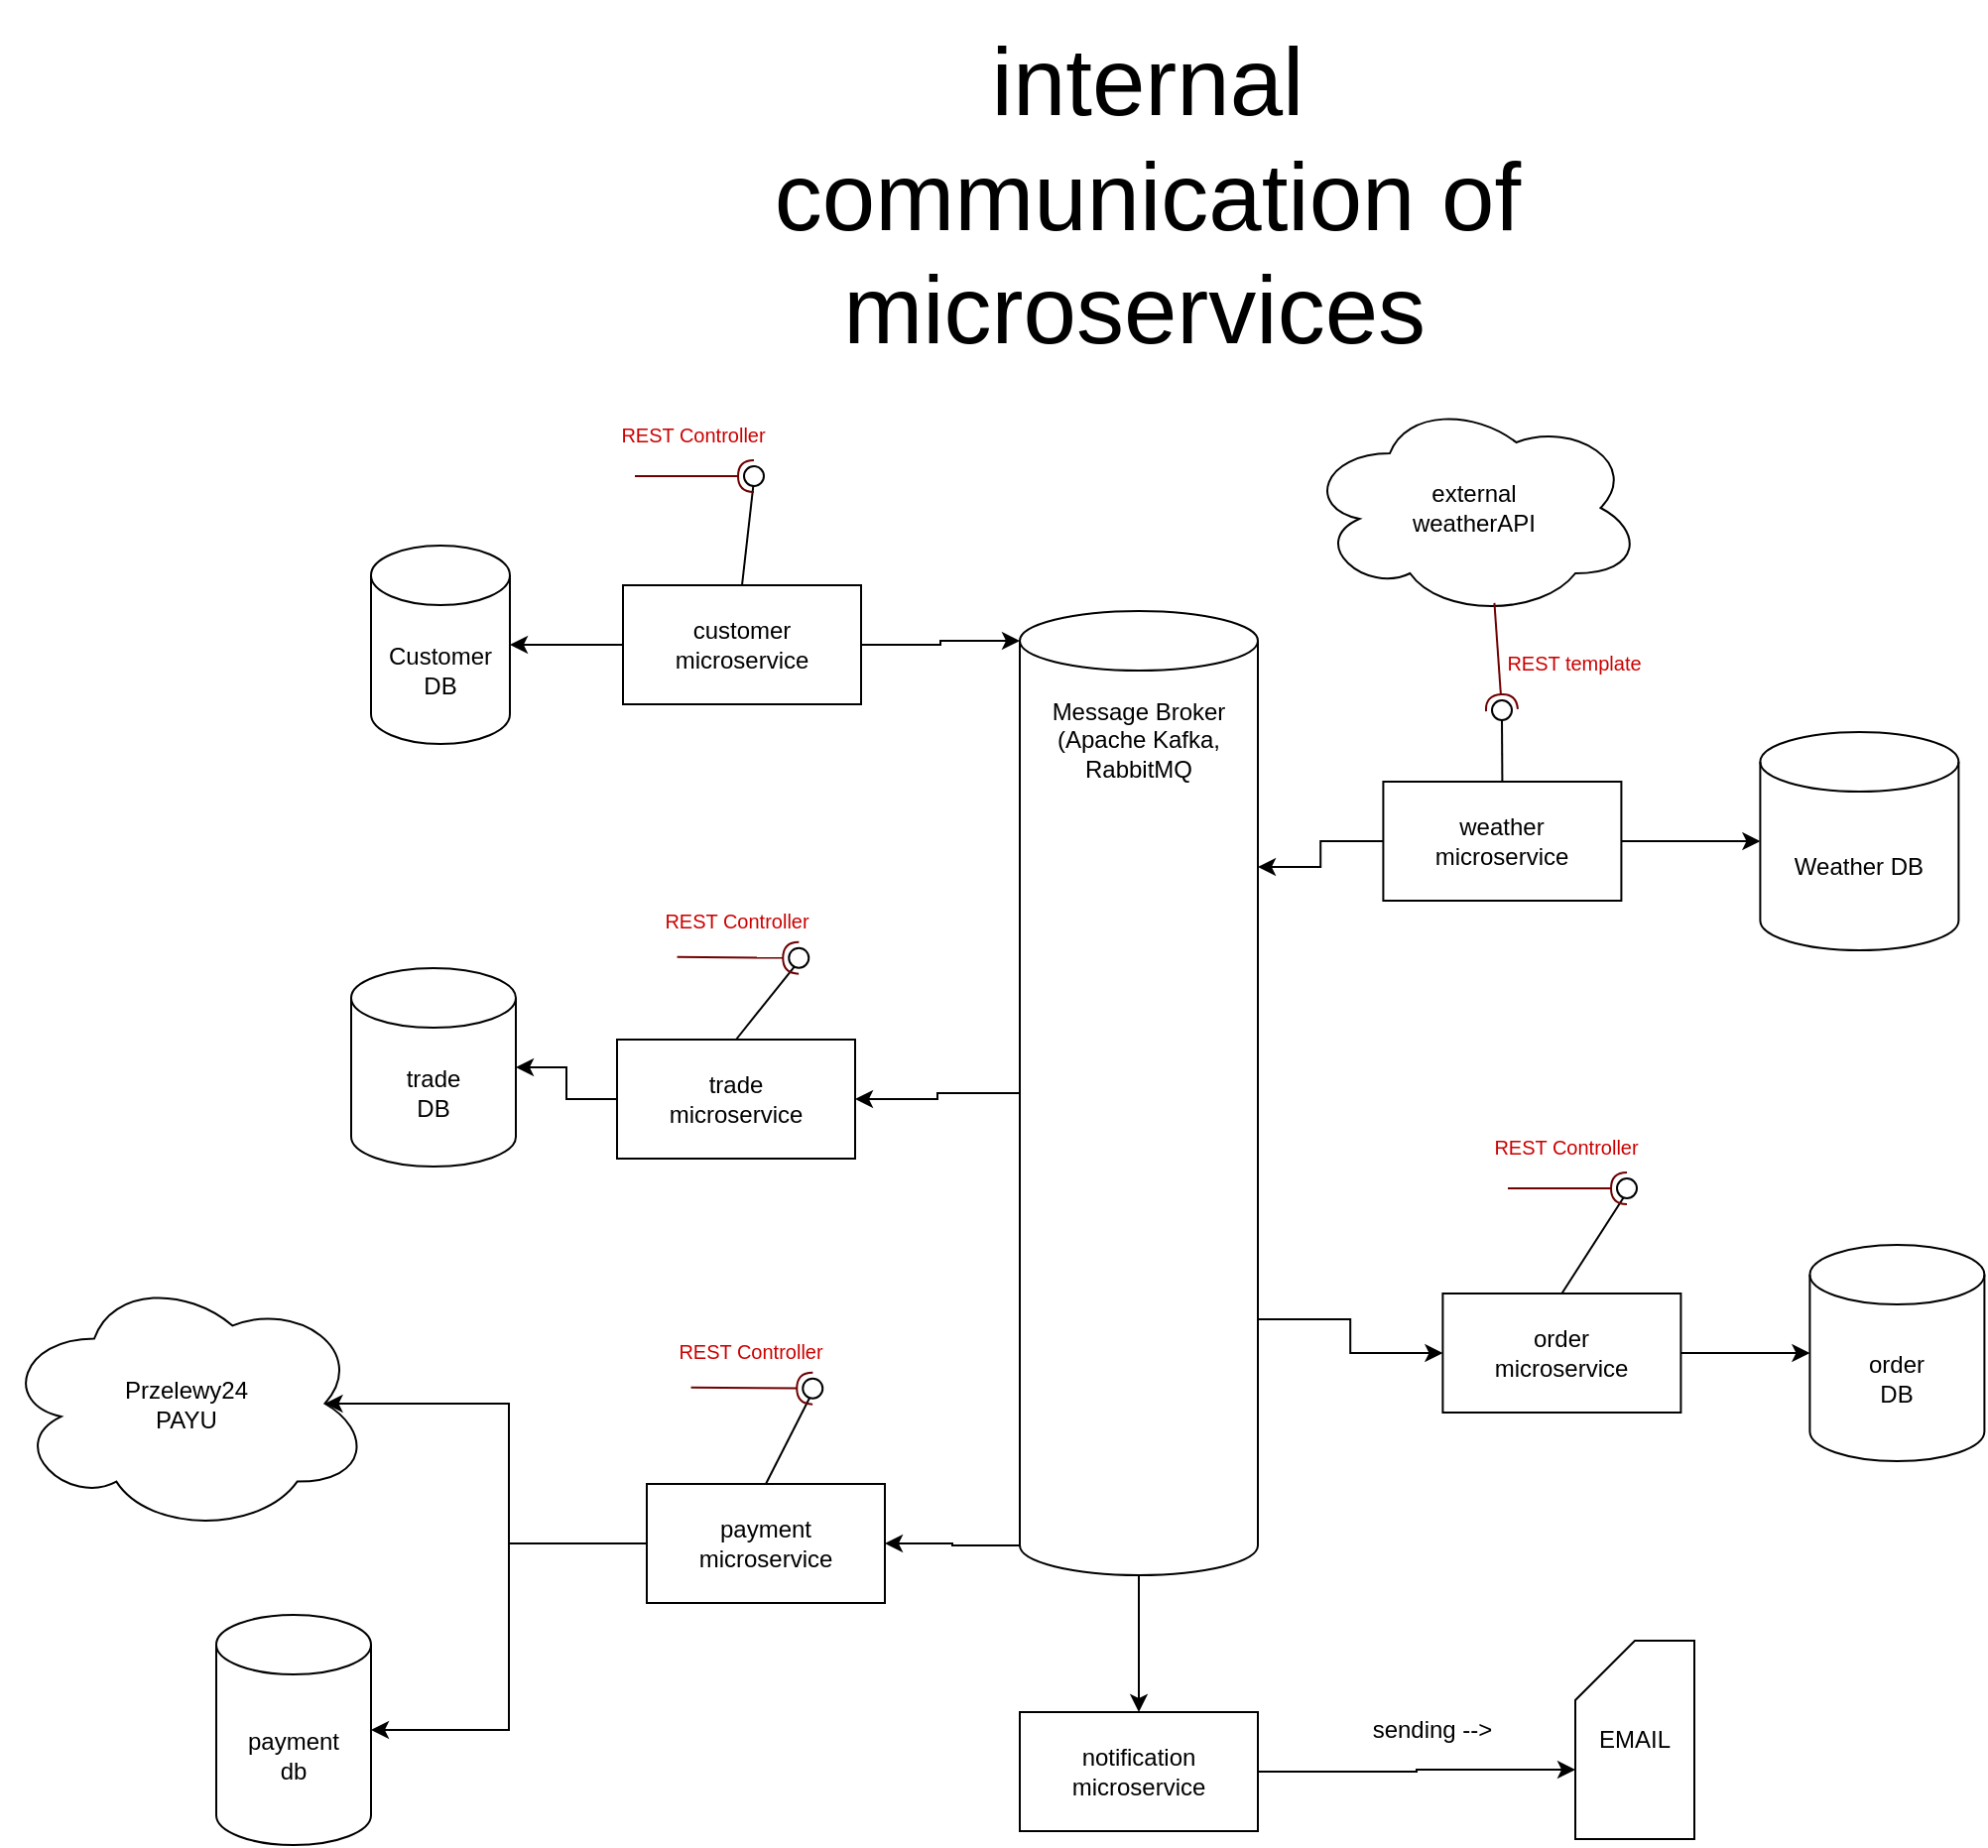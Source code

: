 <mxfile version="20.5.3" type="embed"><diagram id="23iRSUPoRavnBvh4doch" name="Page-1"><mxGraphModel dx="-102" dy="661" grid="0" gridSize="10" guides="1" tooltips="1" connect="1" arrows="1" fold="1" page="0" pageScale="1" pageWidth="827" pageHeight="1169" math="0" shadow="0"><root><mxCell id="0"/><mxCell id="1" parent="0"/><mxCell id="22" style="edgeStyle=orthogonalEdgeStyle;rounded=0;orthogonalLoop=1;jettySize=auto;html=1;exitX=0;exitY=0.5;exitDx=0;exitDy=0;" edge="1" parent="1" source="3" target="16"><mxGeometry relative="1" as="geometry"/></mxCell><mxCell id="23" style="edgeStyle=orthogonalEdgeStyle;rounded=0;orthogonalLoop=1;jettySize=auto;html=1;exitX=1;exitY=0.5;exitDx=0;exitDy=0;entryX=0;entryY=0;entryDx=0;entryDy=15;entryPerimeter=0;" edge="1" parent="1" source="3" target="20"><mxGeometry relative="1" as="geometry"/></mxCell><mxCell id="3" value="customer&lt;br&gt;microservice" style="rounded=0;whiteSpace=wrap;html=1;" vertex="1" parent="1"><mxGeometry x="860" y="67" width="120" height="60" as="geometry"/></mxCell><mxCell id="38" style="edgeStyle=orthogonalEdgeStyle;rounded=0;orthogonalLoop=1;jettySize=auto;html=1;exitX=1;exitY=0.5;exitDx=0;exitDy=0;entryX=0;entryY=0;entryDx=0;entryDy=65;entryPerimeter=0;" edge="1" parent="1" source="4" target="27"><mxGeometry relative="1" as="geometry"/></mxCell><mxCell id="4" value="notification&lt;br&gt;microservice" style="rounded=0;whiteSpace=wrap;html=1;" vertex="1" parent="1"><mxGeometry x="1060" y="635" width="120" height="60" as="geometry"/></mxCell><mxCell id="52" style="edgeStyle=orthogonalEdgeStyle;rounded=0;orthogonalLoop=1;jettySize=auto;html=1;exitX=1;exitY=0.5;exitDx=0;exitDy=0;" edge="1" parent="1" source="5" target="51"><mxGeometry relative="1" as="geometry"/></mxCell><mxCell id="5" value="order&lt;br&gt;microservice" style="rounded=0;whiteSpace=wrap;html=1;" vertex="1" parent="1"><mxGeometry x="1273.2" y="424" width="120" height="60" as="geometry"/></mxCell><mxCell id="47" style="edgeStyle=orthogonalEdgeStyle;rounded=0;orthogonalLoop=1;jettySize=auto;html=1;exitX=0;exitY=0.5;exitDx=0;exitDy=0;entryX=0.875;entryY=0.5;entryDx=0;entryDy=0;entryPerimeter=0;" edge="1" parent="1" source="6" target="46"><mxGeometry relative="1" as="geometry"/></mxCell><mxCell id="49" style="edgeStyle=orthogonalEdgeStyle;rounded=0;orthogonalLoop=1;jettySize=auto;html=1;exitX=0;exitY=0.5;exitDx=0;exitDy=0;entryX=1;entryY=0.5;entryDx=0;entryDy=0;entryPerimeter=0;" edge="1" parent="1" source="6" target="48"><mxGeometry relative="1" as="geometry"/></mxCell><mxCell id="6" value="payment&lt;br&gt;microservice" style="rounded=0;whiteSpace=wrap;html=1;" vertex="1" parent="1"><mxGeometry x="872" y="520" width="120" height="60" as="geometry"/></mxCell><mxCell id="42" style="edgeStyle=orthogonalEdgeStyle;rounded=0;orthogonalLoop=1;jettySize=auto;html=1;exitX=0;exitY=0.5;exitDx=0;exitDy=0;" edge="1" parent="1" source="7" target="41"><mxGeometry relative="1" as="geometry"/></mxCell><mxCell id="7" value="trade&lt;br&gt;microservice" style="rounded=0;whiteSpace=wrap;html=1;" vertex="1" parent="1"><mxGeometry x="857" y="296" width="120" height="60" as="geometry"/></mxCell><mxCell id="35" style="edgeStyle=orthogonalEdgeStyle;rounded=0;orthogonalLoop=1;jettySize=auto;html=1;exitX=1;exitY=0.5;exitDx=0;exitDy=0;entryX=0;entryY=0.5;entryDx=0;entryDy=0;entryPerimeter=0;" edge="1" parent="1" source="8" target="34"><mxGeometry relative="1" as="geometry"/></mxCell><mxCell id="37" style="edgeStyle=orthogonalEdgeStyle;rounded=0;orthogonalLoop=1;jettySize=auto;html=1;exitX=0;exitY=0.5;exitDx=0;exitDy=0;entryX=1;entryY=0;entryDx=0;entryDy=129;entryPerimeter=0;" edge="1" parent="1" source="8" target="20"><mxGeometry relative="1" as="geometry"><mxPoint x="1243" y="246" as="targetPoint"/></mxGeometry></mxCell><mxCell id="8" value="weather&lt;br&gt;microservice" style="rounded=0;whiteSpace=wrap;html=1;" vertex="1" parent="1"><mxGeometry x="1243.2" y="166" width="120" height="60" as="geometry"/></mxCell><mxCell id="16" value="Customer DB" style="shape=cylinder3;whiteSpace=wrap;html=1;boundedLbl=1;backgroundOutline=1;size=15;" vertex="1" parent="1"><mxGeometry x="733" y="47" width="70" height="100" as="geometry"/></mxCell><mxCell id="24" style="edgeStyle=orthogonalEdgeStyle;rounded=0;orthogonalLoop=1;jettySize=auto;html=1;exitX=0.5;exitY=1;exitDx=0;exitDy=0;exitPerimeter=0;" edge="1" parent="1" source="20" target="4"><mxGeometry relative="1" as="geometry"/></mxCell><mxCell id="40" style="edgeStyle=orthogonalEdgeStyle;rounded=0;orthogonalLoop=1;jettySize=auto;html=1;exitX=0;exitY=0.5;exitDx=0;exitDy=0;exitPerimeter=0;entryX=1;entryY=0.5;entryDx=0;entryDy=0;" edge="1" parent="1" source="20" target="7"><mxGeometry relative="1" as="geometry"/></mxCell><mxCell id="43" style="edgeStyle=orthogonalEdgeStyle;rounded=0;orthogonalLoop=1;jettySize=auto;html=1;exitX=1;exitY=0;exitDx=0;exitDy=357;exitPerimeter=0;entryX=0;entryY=0.5;entryDx=0;entryDy=0;" edge="1" parent="1" source="20" target="5"><mxGeometry relative="1" as="geometry"/></mxCell><mxCell id="45" style="edgeStyle=orthogonalEdgeStyle;rounded=0;orthogonalLoop=1;jettySize=auto;html=1;exitX=0;exitY=1;exitDx=0;exitDy=-15;exitPerimeter=0;entryX=1;entryY=0.5;entryDx=0;entryDy=0;" edge="1" parent="1" source="20" target="6"><mxGeometry relative="1" as="geometry"><mxPoint x="985" y="551" as="targetPoint"/></mxGeometry></mxCell><mxCell id="20" value="" style="shape=cylinder3;whiteSpace=wrap;html=1;boundedLbl=1;backgroundOutline=1;size=15;" vertex="1" parent="1"><mxGeometry x="1060" y="80" width="120" height="486" as="geometry"/></mxCell><mxCell id="21" value="Message Broker (Apache Kafka, RabbitMQ" style="text;html=1;strokeColor=none;fillColor=none;align=center;verticalAlign=middle;whiteSpace=wrap;rounded=0;" vertex="1" parent="1"><mxGeometry x="1070" y="110" width="100" height="70" as="geometry"/></mxCell><mxCell id="27" value="EMAIL" style="shape=card;whiteSpace=wrap;html=1;" vertex="1" parent="1"><mxGeometry x="1340" y="599" width="60" height="100" as="geometry"/></mxCell><mxCell id="29" value="external&lt;br&gt;weatherAPI" style="ellipse;shape=cloud;whiteSpace=wrap;html=1;" vertex="1" parent="1"><mxGeometry x="1204" y="-27" width="170" height="110" as="geometry"/></mxCell><mxCell id="34" value="Weather DB" style="shape=cylinder3;whiteSpace=wrap;html=1;boundedLbl=1;backgroundOutline=1;size=15;" vertex="1" parent="1"><mxGeometry x="1433.2" y="141" width="100" height="110" as="geometry"/></mxCell><mxCell id="41" value="trade&lt;br&gt;DB" style="shape=cylinder3;whiteSpace=wrap;html=1;boundedLbl=1;backgroundOutline=1;size=15;" vertex="1" parent="1"><mxGeometry x="723" y="260" width="83" height="100" as="geometry"/></mxCell><mxCell id="46" value="Przelewy24&lt;br&gt;PAYU" style="ellipse;shape=cloud;whiteSpace=wrap;html=1;" vertex="1" parent="1"><mxGeometry x="547" y="414" width="186" height="131" as="geometry"/></mxCell><mxCell id="48" value="payment&lt;br&gt;db" style="shape=cylinder3;whiteSpace=wrap;html=1;boundedLbl=1;backgroundOutline=1;size=15;" vertex="1" parent="1"><mxGeometry x="655" y="586" width="78" height="116" as="geometry"/></mxCell><mxCell id="50" value="sending --&amp;gt;" style="text;html=1;strokeColor=none;fillColor=none;align=center;verticalAlign=middle;whiteSpace=wrap;rounded=0;" vertex="1" parent="1"><mxGeometry x="1221" y="629" width="94" height="30" as="geometry"/></mxCell><mxCell id="51" value="order &lt;br&gt;DB" style="shape=cylinder3;whiteSpace=wrap;html=1;boundedLbl=1;backgroundOutline=1;size=15;" vertex="1" parent="1"><mxGeometry x="1458.2" y="399.5" width="88" height="109" as="geometry"/></mxCell><mxCell id="3AYaro5zgaJiwKOfR6eW-53" value="&lt;font style=&quot;font-size: 48px;&quot;&gt;internal communication of microservices&amp;nbsp;&lt;/font&gt;" style="text;html=1;strokeColor=none;fillColor=none;align=center;verticalAlign=middle;whiteSpace=wrap;rounded=0;" vertex="1" parent="1"><mxGeometry x="897" y="-228" width="455" height="198" as="geometry"/></mxCell><mxCell id="3AYaro5zgaJiwKOfR6eW-77" value="" style="group" vertex="1" connectable="0" parent="1"><mxGeometry x="855" y="-41" width="81" height="58" as="geometry"/></mxCell><mxCell id="3AYaro5zgaJiwKOfR6eW-73" value="" style="rounded=0;orthogonalLoop=1;jettySize=auto;html=1;endArrow=none;endFill=0;sketch=0;sourcePerimeterSpacing=0;targetPerimeterSpacing=0;fontSize=48;exitX=0.5;exitY=0;exitDx=0;exitDy=0;" edge="1" parent="3AYaro5zgaJiwKOfR6eW-77" source="3"><mxGeometry relative="1" as="geometry"><mxPoint x="71" y="98" as="sourcePoint"/><mxPoint x="71" y="55" as="targetPoint"/></mxGeometry></mxCell><mxCell id="3AYaro5zgaJiwKOfR6eW-74" value="" style="rounded=0;orthogonalLoop=1;jettySize=auto;html=1;endArrow=halfCircle;endFill=0;entryX=0.5;entryY=0.5;endSize=6;strokeWidth=1;sketch=0;fontSize=48;fillColor=#a20025;strokeColor=#6F0000;" edge="1" parent="3AYaro5zgaJiwKOfR6eW-77" target="3AYaro5zgaJiwKOfR6eW-75"><mxGeometry relative="1" as="geometry"><mxPoint x="11" y="53" as="sourcePoint"/><Array as="points"/></mxGeometry></mxCell><mxCell id="3AYaro5zgaJiwKOfR6eW-75" value="" style="ellipse;whiteSpace=wrap;html=1;align=center;aspect=fixed;resizable=0;points=[];outlineConnect=0;sketch=0;fontSize=48;" vertex="1" parent="3AYaro5zgaJiwKOfR6eW-77"><mxGeometry x="66" y="48" width="10" height="10" as="geometry"/></mxCell><mxCell id="3AYaro5zgaJiwKOfR6eW-76" value="&lt;font color=&quot;#cc0000&quot; style=&quot;font-size: 10px;&quot;&gt;REST Controller&lt;/font&gt;" style="text;html=1;strokeColor=none;fillColor=none;align=center;verticalAlign=middle;whiteSpace=wrap;rounded=0;fontSize=48;" vertex="1" parent="3AYaro5zgaJiwKOfR6eW-77"><mxGeometry width="81" height="37" as="geometry"/></mxCell><mxCell id="3AYaro5zgaJiwKOfR6eW-92" value="" style="group" vertex="1" connectable="0" parent="1"><mxGeometry x="883" y="423" width="83" height="53" as="geometry"/></mxCell><mxCell id="3AYaro5zgaJiwKOfR6eW-93" value="" style="rounded=0;orthogonalLoop=1;jettySize=auto;html=1;endArrow=none;endFill=0;sketch=0;sourcePerimeterSpacing=0;targetPerimeterSpacing=0;fontSize=48;exitX=0.5;exitY=0;exitDx=0;exitDy=0;" edge="1" parent="3AYaro5zgaJiwKOfR6eW-92" source="6"><mxGeometry relative="1" as="geometry"><mxPoint x="72.753" y="89.552" as="sourcePoint"/><mxPoint x="72.753" y="50.259" as="targetPoint"/></mxGeometry></mxCell><mxCell id="3AYaro5zgaJiwKOfR6eW-94" value="" style="rounded=0;orthogonalLoop=1;jettySize=auto;html=1;endArrow=halfCircle;endFill=0;entryX=0.5;entryY=0.5;endSize=6;strokeWidth=1;sketch=0;fontSize=48;fillColor=#a20025;strokeColor=#6F0000;" edge="1" parent="3AYaro5zgaJiwKOfR6eW-92" target="3AYaro5zgaJiwKOfR6eW-95"><mxGeometry relative="1" as="geometry"><mxPoint x="11.272" y="48.431" as="sourcePoint"/><Array as="points"/></mxGeometry></mxCell><mxCell id="3AYaro5zgaJiwKOfR6eW-95" value="" style="ellipse;whiteSpace=wrap;html=1;align=center;aspect=fixed;resizable=0;points=[];outlineConnect=0;sketch=0;fontSize=48;" vertex="1" parent="3AYaro5zgaJiwKOfR6eW-92"><mxGeometry x="67.63" y="43.862" width="10" height="10" as="geometry"/></mxCell><mxCell id="3AYaro5zgaJiwKOfR6eW-96" value="&lt;font color=&quot;#cc0000&quot; style=&quot;font-size: 10px;&quot;&gt;REST Controller&lt;/font&gt;" style="text;html=1;strokeColor=none;fillColor=none;align=center;verticalAlign=middle;whiteSpace=wrap;rounded=0;fontSize=48;" vertex="1" parent="3AYaro5zgaJiwKOfR6eW-92"><mxGeometry width="83" height="33.81" as="geometry"/></mxCell><mxCell id="3AYaro5zgaJiwKOfR6eW-97" value="" style="group" vertex="1" connectable="0" parent="1"><mxGeometry x="1295" y="318" width="81" height="58" as="geometry"/></mxCell><mxCell id="3AYaro5zgaJiwKOfR6eW-98" value="" style="rounded=0;orthogonalLoop=1;jettySize=auto;html=1;endArrow=none;endFill=0;sketch=0;sourcePerimeterSpacing=0;targetPerimeterSpacing=0;fontSize=48;exitX=0.5;exitY=0;exitDx=0;exitDy=0;" edge="1" parent="3AYaro5zgaJiwKOfR6eW-97" source="5"><mxGeometry relative="1" as="geometry"><mxPoint x="71" y="98" as="sourcePoint"/><mxPoint x="71" y="55" as="targetPoint"/></mxGeometry></mxCell><mxCell id="3AYaro5zgaJiwKOfR6eW-99" value="" style="rounded=0;orthogonalLoop=1;jettySize=auto;html=1;endArrow=halfCircle;endFill=0;entryX=0.5;entryY=0.5;endSize=6;strokeWidth=1;sketch=0;fontSize=48;fillColor=#a20025;strokeColor=#6F0000;" edge="1" parent="3AYaro5zgaJiwKOfR6eW-97" target="3AYaro5zgaJiwKOfR6eW-100"><mxGeometry relative="1" as="geometry"><mxPoint x="11" y="53" as="sourcePoint"/><Array as="points"/></mxGeometry></mxCell><mxCell id="3AYaro5zgaJiwKOfR6eW-100" value="" style="ellipse;whiteSpace=wrap;html=1;align=center;aspect=fixed;resizable=0;points=[];outlineConnect=0;sketch=0;fontSize=48;" vertex="1" parent="3AYaro5zgaJiwKOfR6eW-97"><mxGeometry x="66" y="48" width="10" height="10" as="geometry"/></mxCell><mxCell id="3AYaro5zgaJiwKOfR6eW-101" value="&lt;font color=&quot;#cc0000&quot; style=&quot;font-size: 10px;&quot;&gt;REST Controller&lt;/font&gt;" style="text;html=1;strokeColor=none;fillColor=none;align=center;verticalAlign=middle;whiteSpace=wrap;rounded=0;fontSize=48;" vertex="1" parent="3AYaro5zgaJiwKOfR6eW-97"><mxGeometry width="81" height="37" as="geometry"/></mxCell><mxCell id="3AYaro5zgaJiwKOfR6eW-109" value="" style="group" vertex="1" connectable="0" parent="1"><mxGeometry x="876" y="206" width="83" height="53" as="geometry"/></mxCell><mxCell id="3AYaro5zgaJiwKOfR6eW-110" value="" style="rounded=0;orthogonalLoop=1;jettySize=auto;html=1;endArrow=none;endFill=0;sketch=0;sourcePerimeterSpacing=0;targetPerimeterSpacing=0;fontSize=48;exitX=0.5;exitY=0;exitDx=0;exitDy=0;" edge="1" parent="3AYaro5zgaJiwKOfR6eW-109" source="7"><mxGeometry relative="1" as="geometry"><mxPoint x="72.753" y="89.552" as="sourcePoint"/><mxPoint x="72.753" y="50.259" as="targetPoint"/></mxGeometry></mxCell><mxCell id="3AYaro5zgaJiwKOfR6eW-111" value="" style="rounded=0;orthogonalLoop=1;jettySize=auto;html=1;endArrow=halfCircle;endFill=0;entryX=0.5;entryY=0.5;endSize=6;strokeWidth=1;sketch=0;fontSize=48;fillColor=#a20025;strokeColor=#6F0000;" edge="1" parent="3AYaro5zgaJiwKOfR6eW-109" target="3AYaro5zgaJiwKOfR6eW-112"><mxGeometry relative="1" as="geometry"><mxPoint x="11.272" y="48.431" as="sourcePoint"/><Array as="points"/></mxGeometry></mxCell><mxCell id="3AYaro5zgaJiwKOfR6eW-112" value="" style="ellipse;whiteSpace=wrap;html=1;align=center;aspect=fixed;resizable=0;points=[];outlineConnect=0;sketch=0;fontSize=48;" vertex="1" parent="3AYaro5zgaJiwKOfR6eW-109"><mxGeometry x="67.63" y="43.862" width="10" height="10" as="geometry"/></mxCell><mxCell id="3AYaro5zgaJiwKOfR6eW-113" value="&lt;font color=&quot;#cc0000&quot; style=&quot;font-size: 10px;&quot;&gt;REST Controller&lt;/font&gt;" style="text;html=1;strokeColor=none;fillColor=none;align=center;verticalAlign=middle;whiteSpace=wrap;rounded=0;fontSize=48;" vertex="1" parent="3AYaro5zgaJiwKOfR6eW-109"><mxGeometry width="83" height="33.81" as="geometry"/></mxCell><mxCell id="3AYaro5zgaJiwKOfR6eW-114" value="" style="group" vertex="1" connectable="0" parent="1"><mxGeometry x="1298" y="75" width="9" height="1" as="geometry"/></mxCell><mxCell id="3AYaro5zgaJiwKOfR6eW-116" value="" style="rounded=0;orthogonalLoop=1;jettySize=auto;html=1;endArrow=halfCircle;endFill=0;entryX=0.5;entryY=0.5;endSize=6;strokeWidth=1;sketch=0;fontSize=48;fillColor=#a20025;strokeColor=#6F0000;" edge="1" parent="3AYaro5zgaJiwKOfR6eW-114" target="3AYaro5zgaJiwKOfR6eW-117"><mxGeometry relative="1" as="geometry"><mxPoint x="1.222" y="0.914" as="sourcePoint"/><Array as="points"/></mxGeometry></mxCell><mxCell id="3AYaro5zgaJiwKOfR6eW-118" value="&lt;font color=&quot;#cc0000&quot; style=&quot;font-size: 10px;&quot;&gt;REST template&lt;/font&gt;" style="text;html=1;strokeColor=none;fillColor=none;align=center;verticalAlign=middle;whiteSpace=wrap;rounded=0;fontSize=48;" vertex="1" parent="1"><mxGeometry x="1298" y="76.19" width="83" height="33.81" as="geometry"/></mxCell><mxCell id="3AYaro5zgaJiwKOfR6eW-115" value="" style="rounded=0;orthogonalLoop=1;jettySize=auto;html=1;endArrow=none;endFill=0;sketch=0;sourcePerimeterSpacing=0;targetPerimeterSpacing=0;fontSize=48;exitX=0.5;exitY=0;exitDx=0;exitDy=0;" edge="1" parent="1" source="8"><mxGeometry relative="1" as="geometry"><mxPoint x="1304.003" y="162.292" as="sourcePoint"/><mxPoint x="1303" y="134" as="targetPoint"/></mxGeometry></mxCell><mxCell id="3AYaro5zgaJiwKOfR6eW-117" value="" style="ellipse;whiteSpace=wrap;html=1;align=center;aspect=fixed;resizable=0;points=[];outlineConnect=0;sketch=0;fontSize=48;" vertex="1" parent="1"><mxGeometry x="1298.0" y="125.002" width="10" height="10" as="geometry"/></mxCell></root></mxGraphModel></diagram></mxfile>